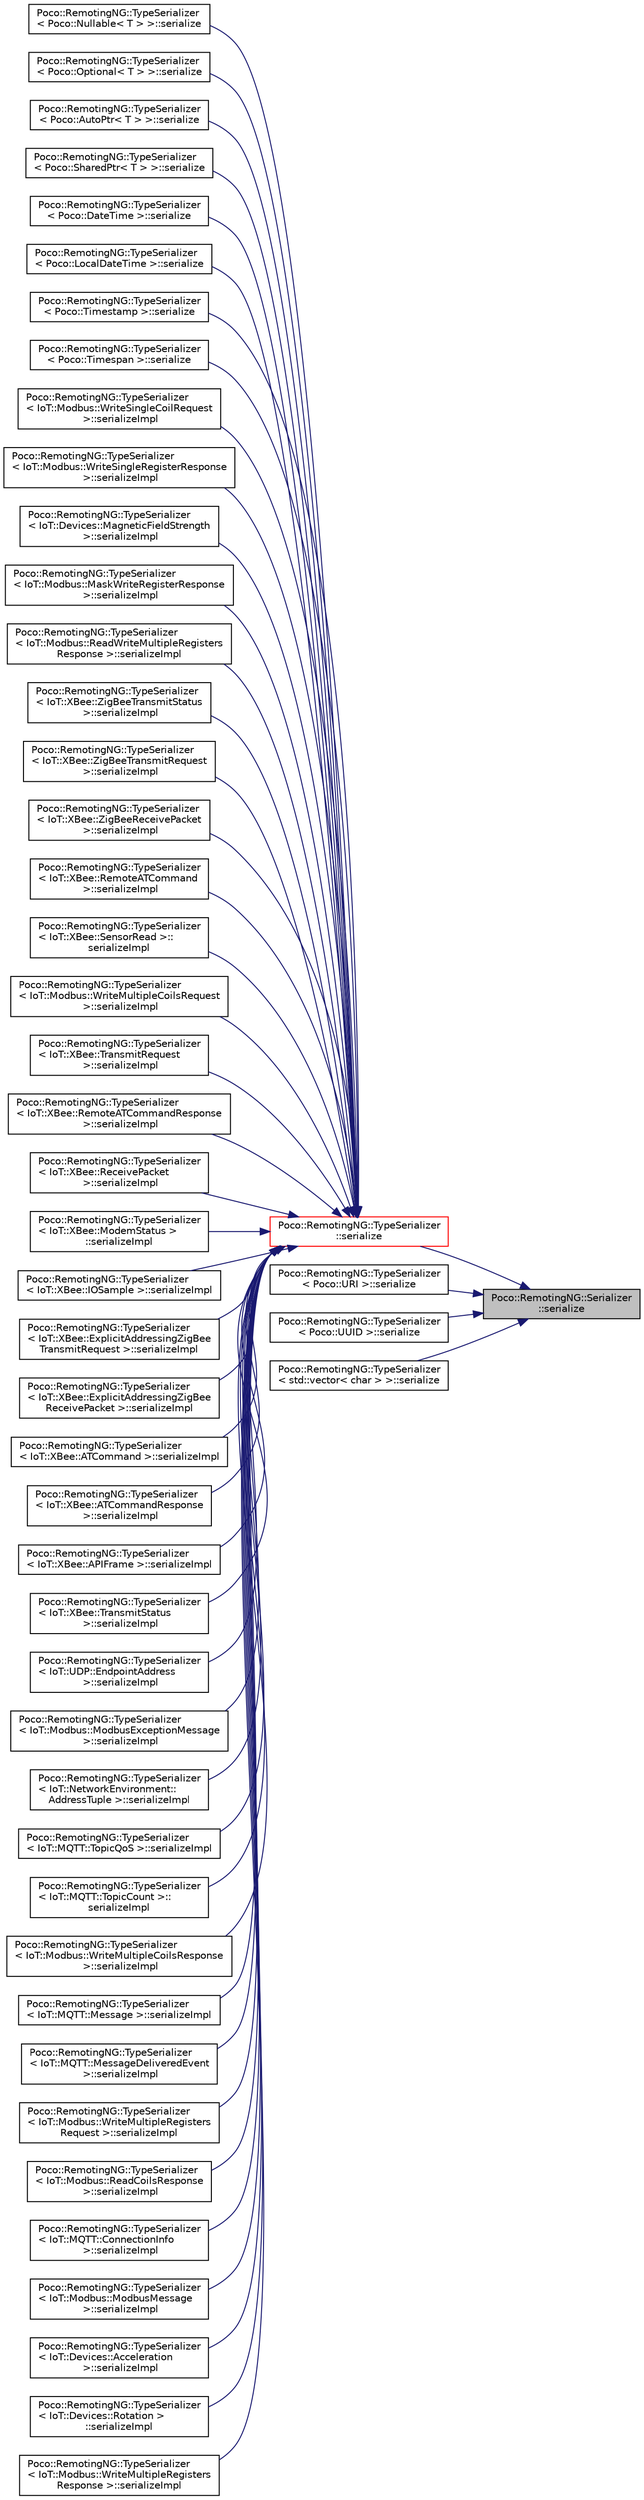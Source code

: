 digraph "Poco::RemotingNG::Serializer::serialize"
{
 // LATEX_PDF_SIZE
  edge [fontname="Helvetica",fontsize="10",labelfontname="Helvetica",labelfontsize="10"];
  node [fontname="Helvetica",fontsize="10",shape=record];
  rankdir="RL";
  Node1 [label="Poco::RemotingNG::Serializer\l::serialize",height=0.2,width=0.4,color="black", fillcolor="grey75", style="filled", fontcolor="black",tooltip=" "];
  Node1 -> Node2 [dir="back",color="midnightblue",fontsize="10",style="solid"];
  Node2 [label="Poco::RemotingNG::TypeSerializer\l::serialize",height=0.2,width=0.4,color="red", fillcolor="white", style="filled",URL="$classPoco_1_1RemotingNG_1_1TypeSerializer.html#a68e1b45755caaac6758c781ad891a0ee",tooltip=" "];
  Node2 -> Node3 [dir="back",color="midnightblue",fontsize="10",style="solid"];
  Node3 [label="Poco::RemotingNG::TypeSerializer\l\< Poco::Nullable\< T \> \>::serialize",height=0.2,width=0.4,color="black", fillcolor="white", style="filled",URL="$classPoco_1_1RemotingNG_1_1TypeSerializer_3_01Poco_1_1Nullable_3_01T_01_4_01_4.html#ab9c7d8781a732dfb93af5b5aad50cefa",tooltip=" "];
  Node2 -> Node4 [dir="back",color="midnightblue",fontsize="10",style="solid"];
  Node4 [label="Poco::RemotingNG::TypeSerializer\l\< Poco::Optional\< T \> \>::serialize",height=0.2,width=0.4,color="black", fillcolor="white", style="filled",URL="$classPoco_1_1RemotingNG_1_1TypeSerializer_3_01Poco_1_1Optional_3_01T_01_4_01_4.html#a3a1ff83eacae35bcb048d10327091524",tooltip=" "];
  Node2 -> Node5 [dir="back",color="midnightblue",fontsize="10",style="solid"];
  Node5 [label="Poco::RemotingNG::TypeSerializer\l\< Poco::AutoPtr\< T \> \>::serialize",height=0.2,width=0.4,color="black", fillcolor="white", style="filled",URL="$classPoco_1_1RemotingNG_1_1TypeSerializer_3_01Poco_1_1AutoPtr_3_01T_01_4_01_4.html#a39916b850b7783b89f25b012ca2f34c6",tooltip=" "];
  Node2 -> Node6 [dir="back",color="midnightblue",fontsize="10",style="solid"];
  Node6 [label="Poco::RemotingNG::TypeSerializer\l\< Poco::SharedPtr\< T \> \>::serialize",height=0.2,width=0.4,color="black", fillcolor="white", style="filled",URL="$classPoco_1_1RemotingNG_1_1TypeSerializer_3_01Poco_1_1SharedPtr_3_01T_01_4_01_4.html#a773a61908dd94269616486f74b6c4015",tooltip=" "];
  Node2 -> Node7 [dir="back",color="midnightblue",fontsize="10",style="solid"];
  Node7 [label="Poco::RemotingNG::TypeSerializer\l\< Poco::DateTime \>::serialize",height=0.2,width=0.4,color="black", fillcolor="white", style="filled",URL="$classPoco_1_1RemotingNG_1_1TypeSerializer_3_01Poco_1_1DateTime_01_4.html#adb0798ebb51f5bd4a4d3a31470a31d97",tooltip=" "];
  Node2 -> Node8 [dir="back",color="midnightblue",fontsize="10",style="solid"];
  Node8 [label="Poco::RemotingNG::TypeSerializer\l\< Poco::LocalDateTime \>::serialize",height=0.2,width=0.4,color="black", fillcolor="white", style="filled",URL="$classPoco_1_1RemotingNG_1_1TypeSerializer_3_01Poco_1_1LocalDateTime_01_4.html#a763a854e58305dc62bb71d277b647a3d",tooltip=" "];
  Node2 -> Node9 [dir="back",color="midnightblue",fontsize="10",style="solid"];
  Node9 [label="Poco::RemotingNG::TypeSerializer\l\< Poco::Timestamp \>::serialize",height=0.2,width=0.4,color="black", fillcolor="white", style="filled",URL="$classPoco_1_1RemotingNG_1_1TypeSerializer_3_01Poco_1_1Timestamp_01_4.html#aa37be4b66b365d35354583d4f12cf9b8",tooltip=" "];
  Node2 -> Node10 [dir="back",color="midnightblue",fontsize="10",style="solid"];
  Node10 [label="Poco::RemotingNG::TypeSerializer\l\< Poco::Timespan \>::serialize",height=0.2,width=0.4,color="black", fillcolor="white", style="filled",URL="$classPoco_1_1RemotingNG_1_1TypeSerializer_3_01Poco_1_1Timespan_01_4.html#a5fa226f523b1feb99bfcae117dae1d91",tooltip=" "];
  Node2 -> Node11 [dir="back",color="midnightblue",fontsize="10",style="solid"];
  Node11 [label="Poco::RemotingNG::TypeSerializer\l\< IoT::Modbus::WriteSingleCoilRequest\l \>::serializeImpl",height=0.2,width=0.4,color="black", fillcolor="white", style="filled",URL="$classPoco_1_1RemotingNG_1_1TypeSerializer_3_01IoT_1_1Modbus_1_1WriteSingleCoilRequest_01_4.html#abc737077810b1d9e185892ff86abf8d2",tooltip=" "];
  Node2 -> Node12 [dir="back",color="midnightblue",fontsize="10",style="solid"];
  Node12 [label="Poco::RemotingNG::TypeSerializer\l\< IoT::Modbus::WriteSingleRegisterResponse\l \>::serializeImpl",height=0.2,width=0.4,color="black", fillcolor="white", style="filled",URL="$classPoco_1_1RemotingNG_1_1TypeSerializer_3_01IoT_1_1Modbus_1_1WriteSingleRegisterResponse_01_4.html#a9a20c7d295caa490b831cf7a2517aafa",tooltip=" "];
  Node2 -> Node13 [dir="back",color="midnightblue",fontsize="10",style="solid"];
  Node13 [label="Poco::RemotingNG::TypeSerializer\l\< IoT::Devices::MagneticFieldStrength\l \>::serializeImpl",height=0.2,width=0.4,color="black", fillcolor="white", style="filled",URL="$classPoco_1_1RemotingNG_1_1TypeSerializer_3_01IoT_1_1Devices_1_1MagneticFieldStrength_01_4.html#a75e3c63efd97e1354fdf9b6a5ab99558",tooltip=" "];
  Node2 -> Node14 [dir="back",color="midnightblue",fontsize="10",style="solid"];
  Node14 [label="Poco::RemotingNG::TypeSerializer\l\< IoT::Modbus::MaskWriteRegisterResponse\l \>::serializeImpl",height=0.2,width=0.4,color="black", fillcolor="white", style="filled",URL="$classPoco_1_1RemotingNG_1_1TypeSerializer_3_01IoT_1_1Modbus_1_1MaskWriteRegisterResponse_01_4.html#ab41bbd5673d6d8bd1b547f927e0b47a8",tooltip=" "];
  Node2 -> Node15 [dir="back",color="midnightblue",fontsize="10",style="solid"];
  Node15 [label="Poco::RemotingNG::TypeSerializer\l\< IoT::Modbus::ReadWriteMultipleRegisters\lResponse \>::serializeImpl",height=0.2,width=0.4,color="black", fillcolor="white", style="filled",URL="$classPoco_1_1RemotingNG_1_1TypeSerializer_3_01IoT_1_1Modbus_1_1ReadWriteMultipleRegistersResponse_01_4.html#a1e928e336c4d98e3cca304d152d3cf64",tooltip=" "];
  Node2 -> Node16 [dir="back",color="midnightblue",fontsize="10",style="solid"];
  Node16 [label="Poco::RemotingNG::TypeSerializer\l\< IoT::XBee::ZigBeeTransmitStatus\l \>::serializeImpl",height=0.2,width=0.4,color="black", fillcolor="white", style="filled",URL="$classPoco_1_1RemotingNG_1_1TypeSerializer_3_01IoT_1_1XBee_1_1ZigBeeTransmitStatus_01_4.html#ac26d735f263dde5a31ceda85b8a11a4b",tooltip=" "];
  Node2 -> Node17 [dir="back",color="midnightblue",fontsize="10",style="solid"];
  Node17 [label="Poco::RemotingNG::TypeSerializer\l\< IoT::XBee::ZigBeeTransmitRequest\l \>::serializeImpl",height=0.2,width=0.4,color="black", fillcolor="white", style="filled",URL="$classPoco_1_1RemotingNG_1_1TypeSerializer_3_01IoT_1_1XBee_1_1ZigBeeTransmitRequest_01_4.html#aeb0158abe6671da65f0f578446e343e0",tooltip=" "];
  Node2 -> Node18 [dir="back",color="midnightblue",fontsize="10",style="solid"];
  Node18 [label="Poco::RemotingNG::TypeSerializer\l\< IoT::XBee::ZigBeeReceivePacket\l \>::serializeImpl",height=0.2,width=0.4,color="black", fillcolor="white", style="filled",URL="$classPoco_1_1RemotingNG_1_1TypeSerializer_3_01IoT_1_1XBee_1_1ZigBeeReceivePacket_01_4.html#a5bf2b024d1eba8c66816e0d235a65415",tooltip=" "];
  Node2 -> Node19 [dir="back",color="midnightblue",fontsize="10",style="solid"];
  Node19 [label="Poco::RemotingNG::TypeSerializer\l\< IoT::XBee::RemoteATCommand\l \>::serializeImpl",height=0.2,width=0.4,color="black", fillcolor="white", style="filled",URL="$classPoco_1_1RemotingNG_1_1TypeSerializer_3_01IoT_1_1XBee_1_1RemoteATCommand_01_4.html#a1eb404a23eba0f67d333bcdc5372c6fe",tooltip=" "];
  Node2 -> Node20 [dir="back",color="midnightblue",fontsize="10",style="solid"];
  Node20 [label="Poco::RemotingNG::TypeSerializer\l\< IoT::XBee::SensorRead \>::\lserializeImpl",height=0.2,width=0.4,color="black", fillcolor="white", style="filled",URL="$classPoco_1_1RemotingNG_1_1TypeSerializer_3_01IoT_1_1XBee_1_1SensorRead_01_4.html#a39c94ba0e8dea151b240438f15bafed8",tooltip=" "];
  Node2 -> Node21 [dir="back",color="midnightblue",fontsize="10",style="solid"];
  Node21 [label="Poco::RemotingNG::TypeSerializer\l\< IoT::Modbus::WriteMultipleCoilsRequest\l \>::serializeImpl",height=0.2,width=0.4,color="black", fillcolor="white", style="filled",URL="$classPoco_1_1RemotingNG_1_1TypeSerializer_3_01IoT_1_1Modbus_1_1WriteMultipleCoilsRequest_01_4.html#ad0f68f9f2351c2735a9958247b1b5720",tooltip=" "];
  Node2 -> Node22 [dir="back",color="midnightblue",fontsize="10",style="solid"];
  Node22 [label="Poco::RemotingNG::TypeSerializer\l\< IoT::XBee::TransmitRequest\l \>::serializeImpl",height=0.2,width=0.4,color="black", fillcolor="white", style="filled",URL="$classPoco_1_1RemotingNG_1_1TypeSerializer_3_01IoT_1_1XBee_1_1TransmitRequest_01_4.html#ac435923424650ecb56d0fc470e52af2f",tooltip=" "];
  Node2 -> Node23 [dir="back",color="midnightblue",fontsize="10",style="solid"];
  Node23 [label="Poco::RemotingNG::TypeSerializer\l\< IoT::XBee::RemoteATCommandResponse\l \>::serializeImpl",height=0.2,width=0.4,color="black", fillcolor="white", style="filled",URL="$classPoco_1_1RemotingNG_1_1TypeSerializer_3_01IoT_1_1XBee_1_1RemoteATCommandResponse_01_4.html#ad40fed32e862d6b9558cc2b6f642dcf5",tooltip=" "];
  Node2 -> Node24 [dir="back",color="midnightblue",fontsize="10",style="solid"];
  Node24 [label="Poco::RemotingNG::TypeSerializer\l\< IoT::XBee::ReceivePacket\l \>::serializeImpl",height=0.2,width=0.4,color="black", fillcolor="white", style="filled",URL="$classPoco_1_1RemotingNG_1_1TypeSerializer_3_01IoT_1_1XBee_1_1ReceivePacket_01_4.html#a581625822cc9da9be00899f8f5cbb718",tooltip=" "];
  Node2 -> Node25 [dir="back",color="midnightblue",fontsize="10",style="solid"];
  Node25 [label="Poco::RemotingNG::TypeSerializer\l\< IoT::XBee::ModemStatus \>\l::serializeImpl",height=0.2,width=0.4,color="black", fillcolor="white", style="filled",URL="$classPoco_1_1RemotingNG_1_1TypeSerializer_3_01IoT_1_1XBee_1_1ModemStatus_01_4.html#a8797816c17741cdeb9b732d0662f0203",tooltip=" "];
  Node2 -> Node26 [dir="back",color="midnightblue",fontsize="10",style="solid"];
  Node26 [label="Poco::RemotingNG::TypeSerializer\l\< IoT::XBee::IOSample \>::serializeImpl",height=0.2,width=0.4,color="black", fillcolor="white", style="filled",URL="$classPoco_1_1RemotingNG_1_1TypeSerializer_3_01IoT_1_1XBee_1_1IOSample_01_4.html#a331b5355cd54208bc1dce33956d047fc",tooltip=" "];
  Node2 -> Node27 [dir="back",color="midnightblue",fontsize="10",style="solid"];
  Node27 [label="Poco::RemotingNG::TypeSerializer\l\< IoT::XBee::ExplicitAddressingZigBee\lTransmitRequest \>::serializeImpl",height=0.2,width=0.4,color="black", fillcolor="white", style="filled",URL="$classPoco_1_1RemotingNG_1_1TypeSerializer_3_01IoT_1_1XBee_1_1ExplicitAddressingZigBeeTransmitRequest_01_4.html#aa5a1af8104302e821fb1d3b2c8c8ac11",tooltip=" "];
  Node2 -> Node28 [dir="back",color="midnightblue",fontsize="10",style="solid"];
  Node28 [label="Poco::RemotingNG::TypeSerializer\l\< IoT::XBee::ExplicitAddressingZigBee\lReceivePacket \>::serializeImpl",height=0.2,width=0.4,color="black", fillcolor="white", style="filled",URL="$classPoco_1_1RemotingNG_1_1TypeSerializer_3_01IoT_1_1XBee_1_1ExplicitAddressingZigBeeReceivePacket_01_4.html#ad3e47a522dbb22ad27c75f17be670a39",tooltip=" "];
  Node2 -> Node29 [dir="back",color="midnightblue",fontsize="10",style="solid"];
  Node29 [label="Poco::RemotingNG::TypeSerializer\l\< IoT::XBee::ATCommand \>::serializeImpl",height=0.2,width=0.4,color="black", fillcolor="white", style="filled",URL="$classPoco_1_1RemotingNG_1_1TypeSerializer_3_01IoT_1_1XBee_1_1ATCommand_01_4.html#abf5a6a0eea390b53dd1ce349e5f92524",tooltip=" "];
  Node2 -> Node30 [dir="back",color="midnightblue",fontsize="10",style="solid"];
  Node30 [label="Poco::RemotingNG::TypeSerializer\l\< IoT::XBee::ATCommandResponse\l \>::serializeImpl",height=0.2,width=0.4,color="black", fillcolor="white", style="filled",URL="$classPoco_1_1RemotingNG_1_1TypeSerializer_3_01IoT_1_1XBee_1_1ATCommandResponse_01_4.html#aa16d3146f7e07d1c6a7b537360ab7c2c",tooltip=" "];
  Node2 -> Node31 [dir="back",color="midnightblue",fontsize="10",style="solid"];
  Node31 [label="Poco::RemotingNG::TypeSerializer\l\< IoT::XBee::APIFrame \>::serializeImpl",height=0.2,width=0.4,color="black", fillcolor="white", style="filled",URL="$classPoco_1_1RemotingNG_1_1TypeSerializer_3_01IoT_1_1XBee_1_1APIFrame_01_4.html#afcb67a14ed5a833f348855c62ca71173",tooltip=" "];
  Node2 -> Node32 [dir="back",color="midnightblue",fontsize="10",style="solid"];
  Node32 [label="Poco::RemotingNG::TypeSerializer\l\< IoT::XBee::TransmitStatus\l \>::serializeImpl",height=0.2,width=0.4,color="black", fillcolor="white", style="filled",URL="$classPoco_1_1RemotingNG_1_1TypeSerializer_3_01IoT_1_1XBee_1_1TransmitStatus_01_4.html#a2050c3f26ed737bbc6642a0958c7112f",tooltip=" "];
  Node2 -> Node33 [dir="back",color="midnightblue",fontsize="10",style="solid"];
  Node33 [label="Poco::RemotingNG::TypeSerializer\l\< IoT::UDP::EndpointAddress\l \>::serializeImpl",height=0.2,width=0.4,color="black", fillcolor="white", style="filled",URL="$classPoco_1_1RemotingNG_1_1TypeSerializer_3_01IoT_1_1UDP_1_1EndpointAddress_01_4.html#a369fab540414397faaa4b0ba75e74566",tooltip=" "];
  Node2 -> Node34 [dir="back",color="midnightblue",fontsize="10",style="solid"];
  Node34 [label="Poco::RemotingNG::TypeSerializer\l\< IoT::Modbus::ModbusExceptionMessage\l \>::serializeImpl",height=0.2,width=0.4,color="black", fillcolor="white", style="filled",URL="$classPoco_1_1RemotingNG_1_1TypeSerializer_3_01IoT_1_1Modbus_1_1ModbusExceptionMessage_01_4.html#a71d841e273a346cf19f2d528a467961b",tooltip=" "];
  Node2 -> Node35 [dir="back",color="midnightblue",fontsize="10",style="solid"];
  Node35 [label="Poco::RemotingNG::TypeSerializer\l\< IoT::NetworkEnvironment::\lAddressTuple \>::serializeImpl",height=0.2,width=0.4,color="black", fillcolor="white", style="filled",URL="$classPoco_1_1RemotingNG_1_1TypeSerializer_3_01IoT_1_1NetworkEnvironment_1_1AddressTuple_01_4.html#a122c8ca74bd1dd81f8b0d219ced5f87f",tooltip=" "];
  Node2 -> Node36 [dir="back",color="midnightblue",fontsize="10",style="solid"];
  Node36 [label="Poco::RemotingNG::TypeSerializer\l\< IoT::MQTT::TopicQoS \>::serializeImpl",height=0.2,width=0.4,color="black", fillcolor="white", style="filled",URL="$classPoco_1_1RemotingNG_1_1TypeSerializer_3_01IoT_1_1MQTT_1_1TopicQoS_01_4.html#a74727306351c89620f70f4e4faf449ae",tooltip=" "];
  Node2 -> Node37 [dir="back",color="midnightblue",fontsize="10",style="solid"];
  Node37 [label="Poco::RemotingNG::TypeSerializer\l\< IoT::MQTT::TopicCount \>::\lserializeImpl",height=0.2,width=0.4,color="black", fillcolor="white", style="filled",URL="$classPoco_1_1RemotingNG_1_1TypeSerializer_3_01IoT_1_1MQTT_1_1TopicCount_01_4.html#aed0c64b6400bfddd2a545378a30a9f2f",tooltip=" "];
  Node2 -> Node38 [dir="back",color="midnightblue",fontsize="10",style="solid"];
  Node38 [label="Poco::RemotingNG::TypeSerializer\l\< IoT::Modbus::WriteMultipleCoilsResponse\l \>::serializeImpl",height=0.2,width=0.4,color="black", fillcolor="white", style="filled",URL="$classPoco_1_1RemotingNG_1_1TypeSerializer_3_01IoT_1_1Modbus_1_1WriteMultipleCoilsResponse_01_4.html#ad6089a8542f4d768658fb3c44ad36937",tooltip=" "];
  Node2 -> Node39 [dir="back",color="midnightblue",fontsize="10",style="solid"];
  Node39 [label="Poco::RemotingNG::TypeSerializer\l\< IoT::MQTT::Message \>::serializeImpl",height=0.2,width=0.4,color="black", fillcolor="white", style="filled",URL="$classPoco_1_1RemotingNG_1_1TypeSerializer_3_01IoT_1_1MQTT_1_1Message_01_4.html#a49392bfb3d18a7460d0a15f0f5ab78af",tooltip=" "];
  Node2 -> Node40 [dir="back",color="midnightblue",fontsize="10",style="solid"];
  Node40 [label="Poco::RemotingNG::TypeSerializer\l\< IoT::MQTT::MessageDeliveredEvent\l \>::serializeImpl",height=0.2,width=0.4,color="black", fillcolor="white", style="filled",URL="$classPoco_1_1RemotingNG_1_1TypeSerializer_3_01IoT_1_1MQTT_1_1MessageDeliveredEvent_01_4.html#a30bfaec920f59b6c0b2ca3e2ea9eee1b",tooltip=" "];
  Node2 -> Node41 [dir="back",color="midnightblue",fontsize="10",style="solid"];
  Node41 [label="Poco::RemotingNG::TypeSerializer\l\< IoT::Modbus::WriteMultipleRegisters\lRequest \>::serializeImpl",height=0.2,width=0.4,color="black", fillcolor="white", style="filled",URL="$classPoco_1_1RemotingNG_1_1TypeSerializer_3_01IoT_1_1Modbus_1_1WriteMultipleRegistersRequest_01_4.html#a17a1ceb2ee9adbf9c08da9a2f462c1b4",tooltip=" "];
  Node2 -> Node42 [dir="back",color="midnightblue",fontsize="10",style="solid"];
  Node42 [label="Poco::RemotingNG::TypeSerializer\l\< IoT::Modbus::ReadCoilsResponse\l \>::serializeImpl",height=0.2,width=0.4,color="black", fillcolor="white", style="filled",URL="$classPoco_1_1RemotingNG_1_1TypeSerializer_3_01IoT_1_1Modbus_1_1ReadCoilsResponse_01_4.html#ad4818470ba63e0b46ca799b74f853f0b",tooltip=" "];
  Node2 -> Node43 [dir="back",color="midnightblue",fontsize="10",style="solid"];
  Node43 [label="Poco::RemotingNG::TypeSerializer\l\< IoT::MQTT::ConnectionInfo\l \>::serializeImpl",height=0.2,width=0.4,color="black", fillcolor="white", style="filled",URL="$classPoco_1_1RemotingNG_1_1TypeSerializer_3_01IoT_1_1MQTT_1_1ConnectionInfo_01_4.html#a1a14104a7828fd9e81fc0e9118c59815",tooltip=" "];
  Node2 -> Node44 [dir="back",color="midnightblue",fontsize="10",style="solid"];
  Node44 [label="Poco::RemotingNG::TypeSerializer\l\< IoT::Modbus::ModbusMessage\l \>::serializeImpl",height=0.2,width=0.4,color="black", fillcolor="white", style="filled",URL="$classPoco_1_1RemotingNG_1_1TypeSerializer_3_01IoT_1_1Modbus_1_1ModbusMessage_01_4.html#afdfdd1deff652684523cfb2ac85fec5e",tooltip=" "];
  Node2 -> Node45 [dir="back",color="midnightblue",fontsize="10",style="solid"];
  Node45 [label="Poco::RemotingNG::TypeSerializer\l\< IoT::Devices::Acceleration\l \>::serializeImpl",height=0.2,width=0.4,color="black", fillcolor="white", style="filled",URL="$classPoco_1_1RemotingNG_1_1TypeSerializer_3_01IoT_1_1Devices_1_1Acceleration_01_4.html#aca5d41dfa23085a146f64178be54236b",tooltip=" "];
  Node2 -> Node46 [dir="back",color="midnightblue",fontsize="10",style="solid"];
  Node46 [label="Poco::RemotingNG::TypeSerializer\l\< IoT::Devices::Rotation \>\l::serializeImpl",height=0.2,width=0.4,color="black", fillcolor="white", style="filled",URL="$classPoco_1_1RemotingNG_1_1TypeSerializer_3_01IoT_1_1Devices_1_1Rotation_01_4.html#a2a968e94152b98f6facc19596ea0eea0",tooltip=" "];
  Node2 -> Node47 [dir="back",color="midnightblue",fontsize="10",style="solid"];
  Node47 [label="Poco::RemotingNG::TypeSerializer\l\< IoT::Modbus::WriteMultipleRegisters\lResponse \>::serializeImpl",height=0.2,width=0.4,color="black", fillcolor="white", style="filled",URL="$classPoco_1_1RemotingNG_1_1TypeSerializer_3_01IoT_1_1Modbus_1_1WriteMultipleRegistersResponse_01_4.html#a950804d5d6709329ba5ba591a87cc5e6",tooltip=" "];
  Node1 -> Node85 [dir="back",color="midnightblue",fontsize="10",style="solid"];
  Node85 [label="Poco::RemotingNG::TypeSerializer\l\< Poco::URI \>::serialize",height=0.2,width=0.4,color="black", fillcolor="white", style="filled",URL="$classPoco_1_1RemotingNG_1_1TypeSerializer_3_01Poco_1_1URI_01_4.html#ab1b551f048f8876e3ed4348c5bc94a09",tooltip=" "];
  Node1 -> Node86 [dir="back",color="midnightblue",fontsize="10",style="solid"];
  Node86 [label="Poco::RemotingNG::TypeSerializer\l\< Poco::UUID \>::serialize",height=0.2,width=0.4,color="black", fillcolor="white", style="filled",URL="$classPoco_1_1RemotingNG_1_1TypeSerializer_3_01Poco_1_1UUID_01_4.html#a322c71b0b88f2d31d340e8c3b639af02",tooltip=" "];
  Node1 -> Node87 [dir="back",color="midnightblue",fontsize="10",style="solid"];
  Node87 [label="Poco::RemotingNG::TypeSerializer\l\< std::vector\< char \> \>::serialize",height=0.2,width=0.4,color="black", fillcolor="white", style="filled",URL="$classPoco_1_1RemotingNG_1_1TypeSerializer_3_01std_1_1vector_3_01char_01_4_01_4.html#af67dac5f539bd6ddfd3b215e8403d631",tooltip=" "];
}
